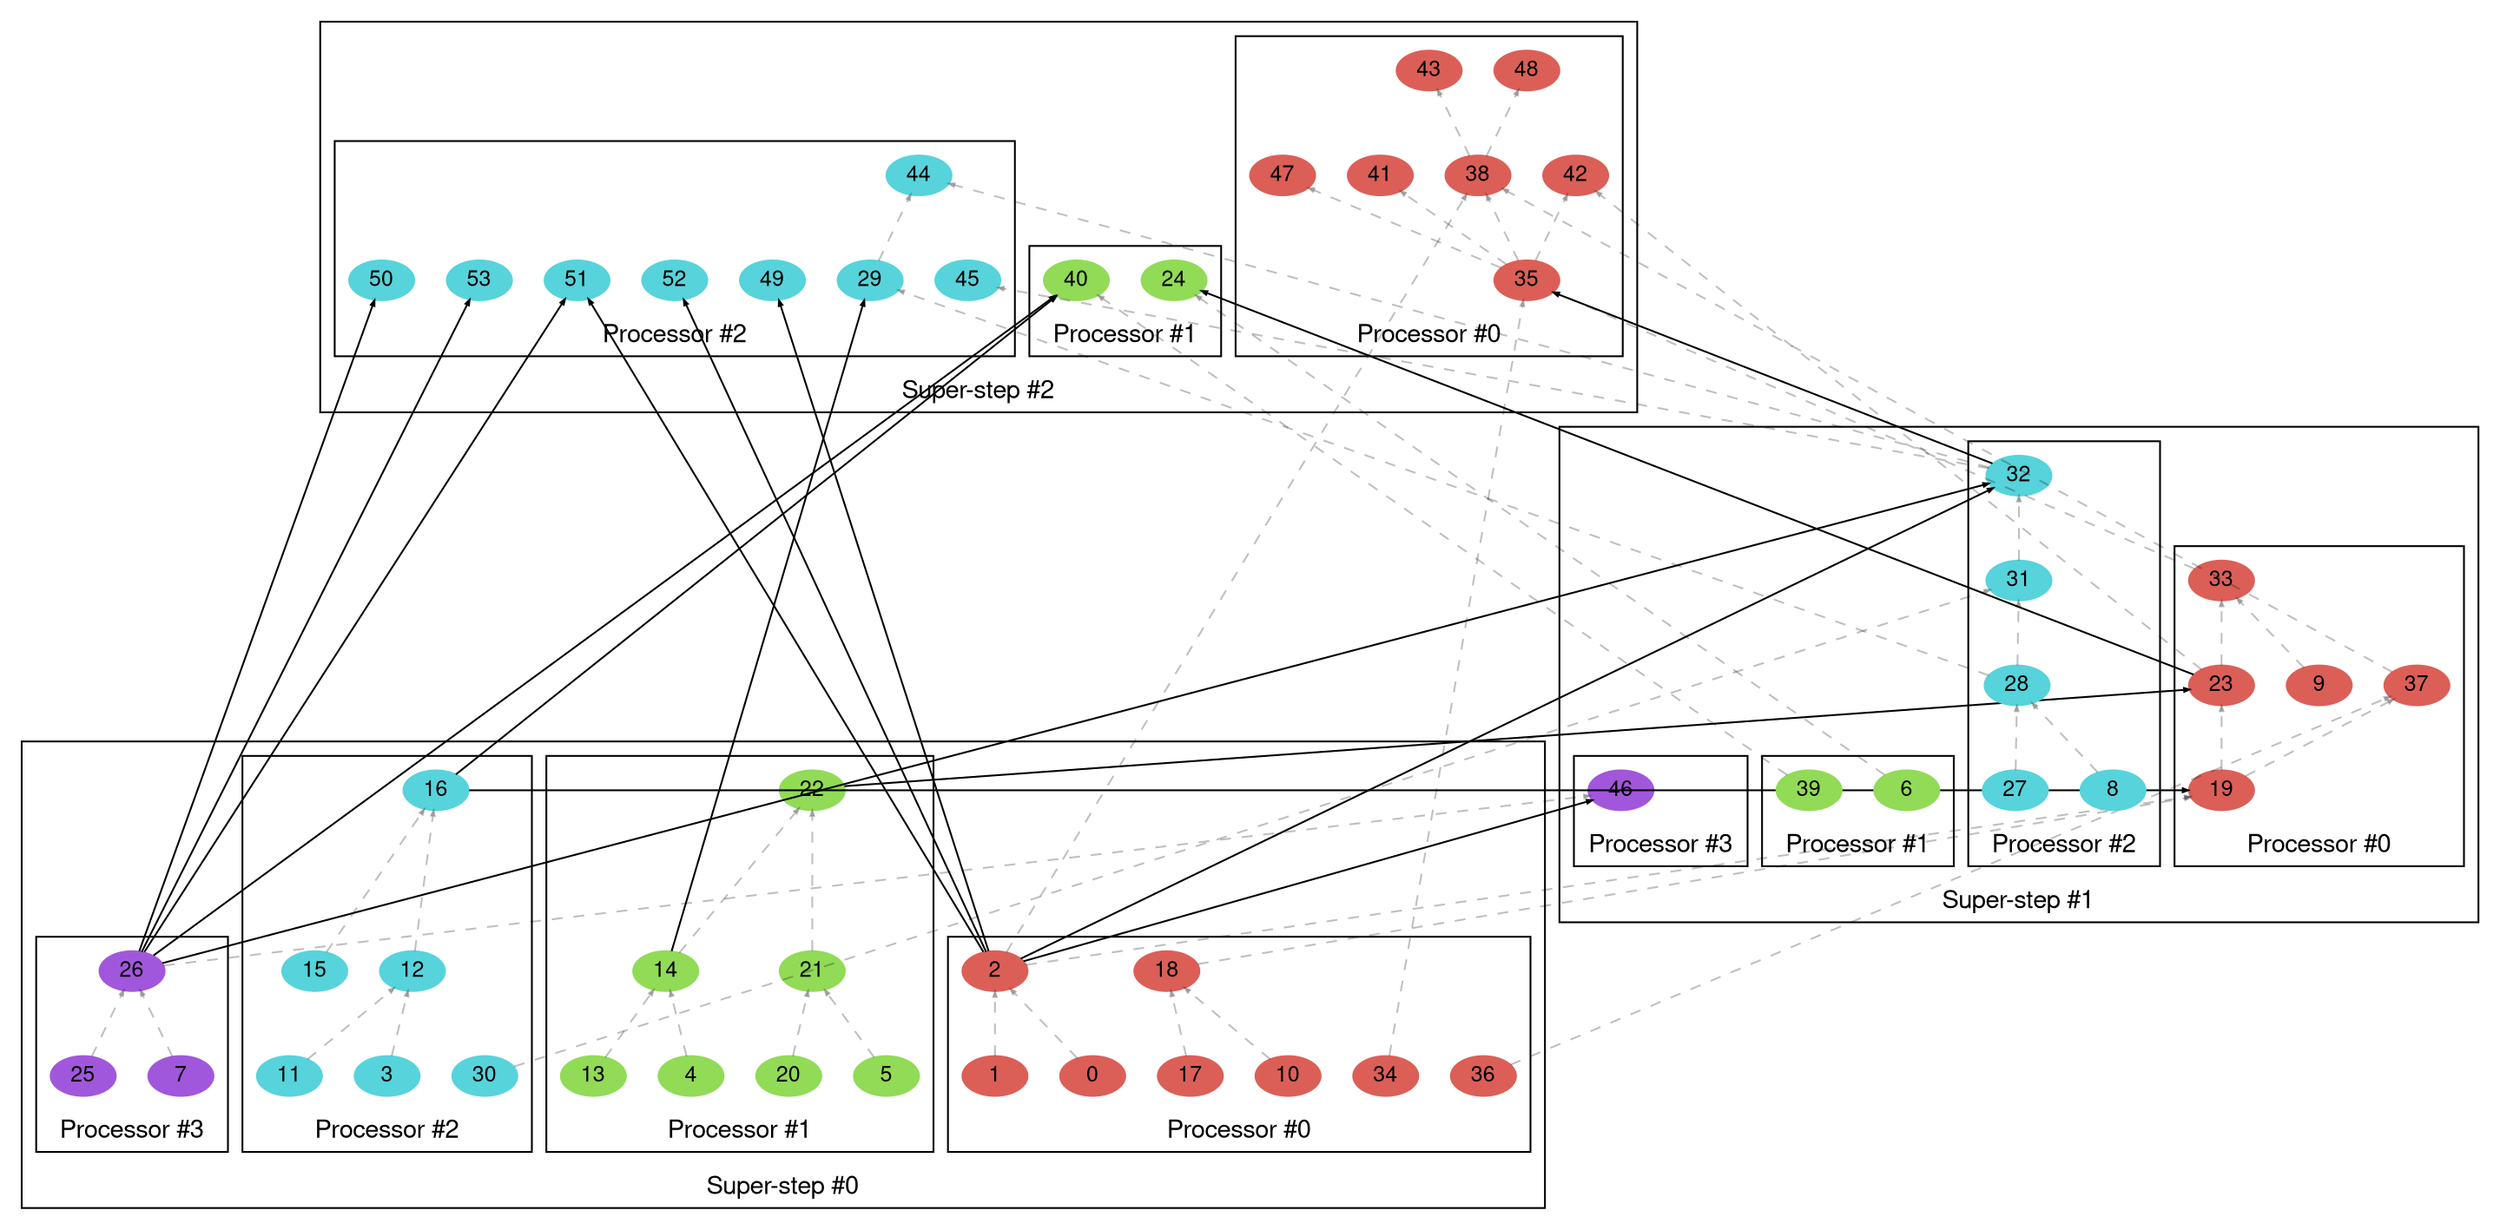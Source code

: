 
digraph {
    fontname="Helvetica,Arial,sans-serif"
    node [
        fontname="Helvetica,Arial,sans-serif",
        fontsize=12,
        penwidth=1.0,
        margin=0.05,
        width=0.5,
        height=0.3,
        fixedsize=true
    ]
    edge [
        fontname="Helvetica,Arial,sans-serif",
        arrowsize=.3,
        style=dashed,
        color="#00000040"
    ]
    compound=true;
    rank=same;
    rankdir=BT;
    splines=false;
    overlap=false;

    subgraph cluster_ss0 {
        subgraph cluster_ss0_p0 {
            node [ color="#db5f57", style= filled ];
            rankdir=LR;
            label="Processor #0";
            rank=same;
            0; 1; 2; 10; 17; 18; 34; 36; 
        };
        subgraph cluster_ss0_p1 {
            node [ color="#91db57", style= filled ];
            rankdir=LR;
            label="Processor #1";
            rank=same;
            4; 5; 13; 14; 20; 21; 22; 
        };
        subgraph cluster_ss0_p2 {
            node [ color="#57d3db", style= filled ];
            rankdir=LR;
            label="Processor #2";
            rank=same;
            3; 11; 12; 15; 16; 30; 
        };
        subgraph cluster_ss0_p3 {
            node [ color="#a157db", style= filled ];
            rankdir=LR;
            label="Processor #3";
            rank=same;
            7; 25; 26; 
        };
        label="Super-step #0";
    };

    subgraph cluster_ss1 {
        subgraph cluster_ss1_p0 {
            node [ color="#db5f57", style= filled ];
            rankdir=LR;
            label="Processor #0";
            rank=same;
            9; 19; 23; 33; 37; 
        };
        subgraph cluster_ss1_p1 {
            node [ color="#91db57", style= filled ];
            rankdir=LR;
            label="Processor #1";
            rank=same;
            6; 39; 
        };
        subgraph cluster_ss1_p2 {
            node [ color="#57d3db", style= filled ];
            rankdir=LR;
            label="Processor #2";
            rank=same;
            8; 27; 28; 31; 32; 
        };
        subgraph cluster_ss1_p3 {
            node [ color="#a157db", style= filled ];
            rankdir=LR;
            label="Processor #3";
            rank=same;
            46; 
        };
        label="Super-step #1";
    };

    subgraph cluster_ss2 {
        subgraph cluster_ss2_p0 {
            node [ color="#db5f57", style= filled ];
            rankdir=LR;
            label="Processor #0";
            rank=same;
            35; 38; 41; 42; 43; 47; 48; 
        };
        subgraph cluster_ss2_p1 {
            node [ color="#91db57", style= filled ];
            rankdir=LR;
            label="Processor #1";
            rank=same;
            24; 40; 
        };
        subgraph cluster_ss2_p2 {
            node [ color="#57d3db", style= filled ];
            rankdir=LR;
            label="Processor #2";
            rank=same;
            29; 44; 45; 49; 50; 51; 52; 53; 
        };
        label="Super-step #2";
    };

    0 -> 2;
    1 -> 2;
    2 -> 19;
    2 -> 32 [style=solid, color=black, penwidth=1];
    2 -> 38;
    2 -> 46 [style=solid, color=black, penwidth=1];
    2 -> 49 [style=solid, color=black, penwidth=1];
    2 -> 51 [style=solid, color=black, penwidth=1];
    2 -> 52 [style=solid, color=black, penwidth=1];
    3 -> 12;
    4 -> 14;
    5 -> 21;
    6 -> 24;
    7 -> 26;
    8 -> 28;
    9 -> 33;
    10 -> 18;
    11 -> 12;
    12 -> 16;
    13 -> 14;
    14 -> 22;
    14 -> 29 [style=solid, color=black, penwidth=1];
    15 -> 16;
    16 -> 19 [style=solid, color=black, penwidth=1];
    16 -> 40 [style=solid, color=black, penwidth=1];
    17 -> 18;
    18 -> 19;
    19 -> 23;
    19 -> 37;
    20 -> 21;
    21 -> 22;
    22 -> 23 [style=solid, color=black, penwidth=1];
    23 -> 24 [style=solid, color=black, penwidth=1];
    23 -> 33;
    23 -> 42;
    25 -> 26;
    26 -> 32 [style=solid, color=black, penwidth=1];
    26 -> 40 [style=solid, color=black, penwidth=1];
    26 -> 46;
    26 -> 50 [style=solid, color=black, penwidth=1];
    26 -> 51 [style=solid, color=black, penwidth=1];
    26 -> 53 [style=solid, color=black, penwidth=1];
    27 -> 28;
    28 -> 29;
    28 -> 31;
    29 -> 44;
    30 -> 31;
    31 -> 32;
    32 -> 35 [style=solid, color=black, penwidth=1];
    32 -> 44;
    32 -> 45;
    33 -> 35;
    34 -> 35;
    35 -> 38;
    35 -> 41;
    35 -> 42;
    35 -> 47;
    36 -> 37;
    37 -> 38;
    38 -> 43;
    38 -> 48;
    39 -> 40;
}
